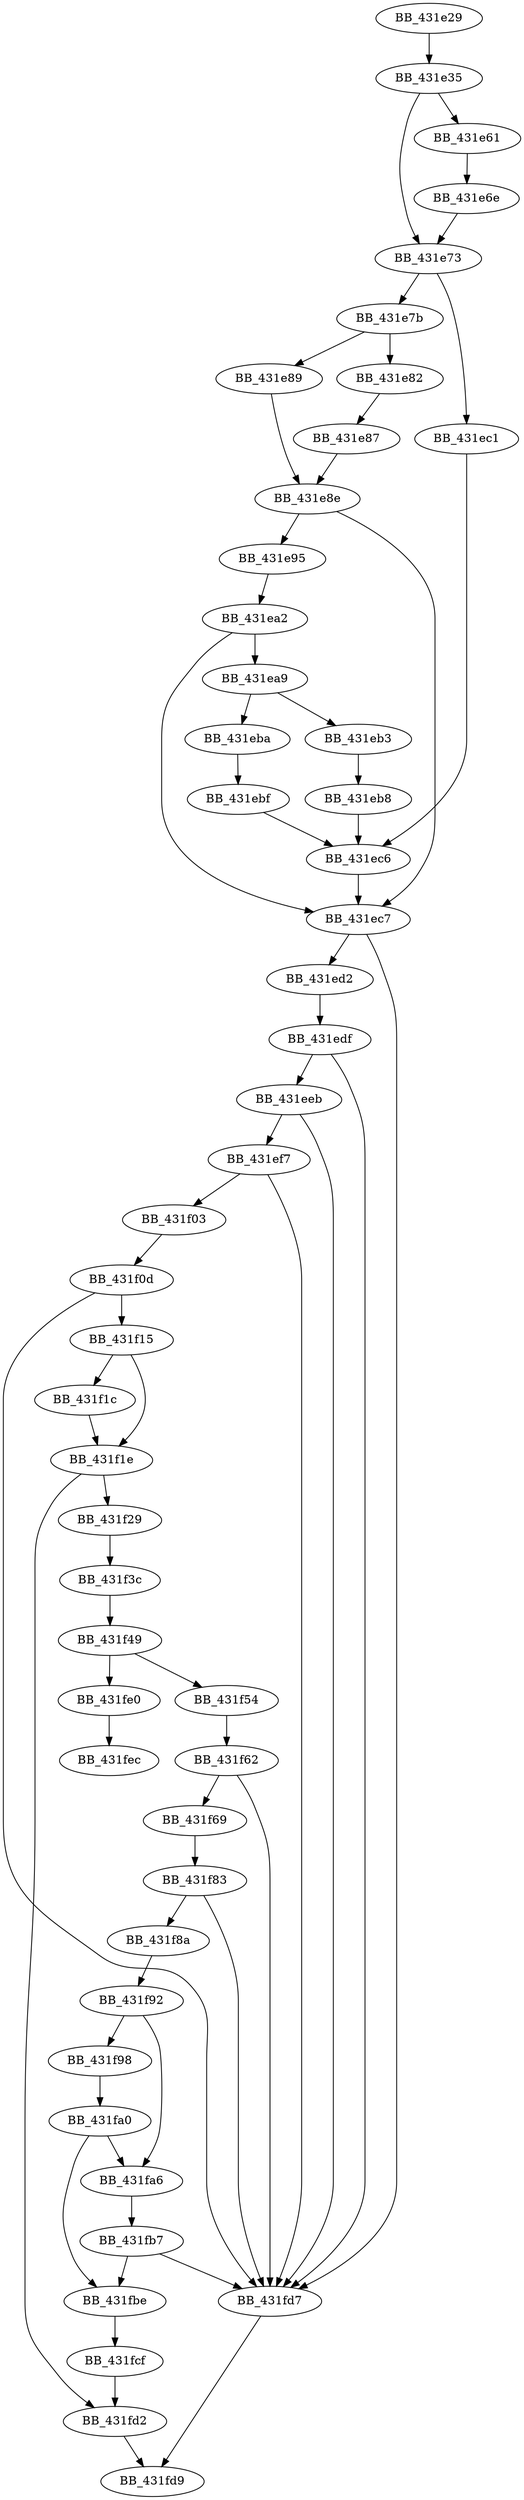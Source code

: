 DiGraph ___get_qualified_locale{
BB_431e29->BB_431e35
BB_431e35->BB_431e61
BB_431e35->BB_431e73
BB_431e61->BB_431e6e
BB_431e6e->BB_431e73
BB_431e73->BB_431e7b
BB_431e73->BB_431ec1
BB_431e7b->BB_431e82
BB_431e7b->BB_431e89
BB_431e82->BB_431e87
BB_431e87->BB_431e8e
BB_431e89->BB_431e8e
BB_431e8e->BB_431e95
BB_431e8e->BB_431ec7
BB_431e95->BB_431ea2
BB_431ea2->BB_431ea9
BB_431ea2->BB_431ec7
BB_431ea9->BB_431eb3
BB_431ea9->BB_431eba
BB_431eb3->BB_431eb8
BB_431eb8->BB_431ec6
BB_431eba->BB_431ebf
BB_431ebf->BB_431ec6
BB_431ec1->BB_431ec6
BB_431ec6->BB_431ec7
BB_431ec7->BB_431ed2
BB_431ec7->BB_431fd7
BB_431ed2->BB_431edf
BB_431edf->BB_431eeb
BB_431edf->BB_431fd7
BB_431eeb->BB_431ef7
BB_431eeb->BB_431fd7
BB_431ef7->BB_431f03
BB_431ef7->BB_431fd7
BB_431f03->BB_431f0d
BB_431f0d->BB_431f15
BB_431f0d->BB_431fd7
BB_431f15->BB_431f1c
BB_431f15->BB_431f1e
BB_431f1c->BB_431f1e
BB_431f1e->BB_431f29
BB_431f1e->BB_431fd2
BB_431f29->BB_431f3c
BB_431f3c->BB_431f49
BB_431f49->BB_431f54
BB_431f49->BB_431fe0
BB_431f54->BB_431f62
BB_431f62->BB_431f69
BB_431f62->BB_431fd7
BB_431f69->BB_431f83
BB_431f83->BB_431f8a
BB_431f83->BB_431fd7
BB_431f8a->BB_431f92
BB_431f92->BB_431f98
BB_431f92->BB_431fa6
BB_431f98->BB_431fa0
BB_431fa0->BB_431fa6
BB_431fa0->BB_431fbe
BB_431fa6->BB_431fb7
BB_431fb7->BB_431fbe
BB_431fb7->BB_431fd7
BB_431fbe->BB_431fcf
BB_431fcf->BB_431fd2
BB_431fd2->BB_431fd9
BB_431fd7->BB_431fd9
BB_431fe0->BB_431fec
}
